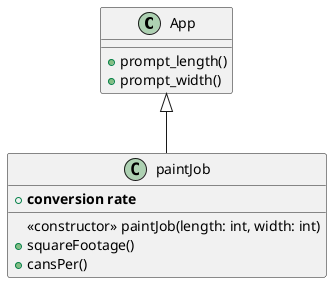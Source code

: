 @startuml


class App{
    +prompt_length()
    +prompt_width()
}
class paintJob{
    <<constructor>> paintJob(length: int, width: int)
    + <b>conversion rate
    +squareFootage()
    +cansPer()

}
App <|-- paintJob
@enduml